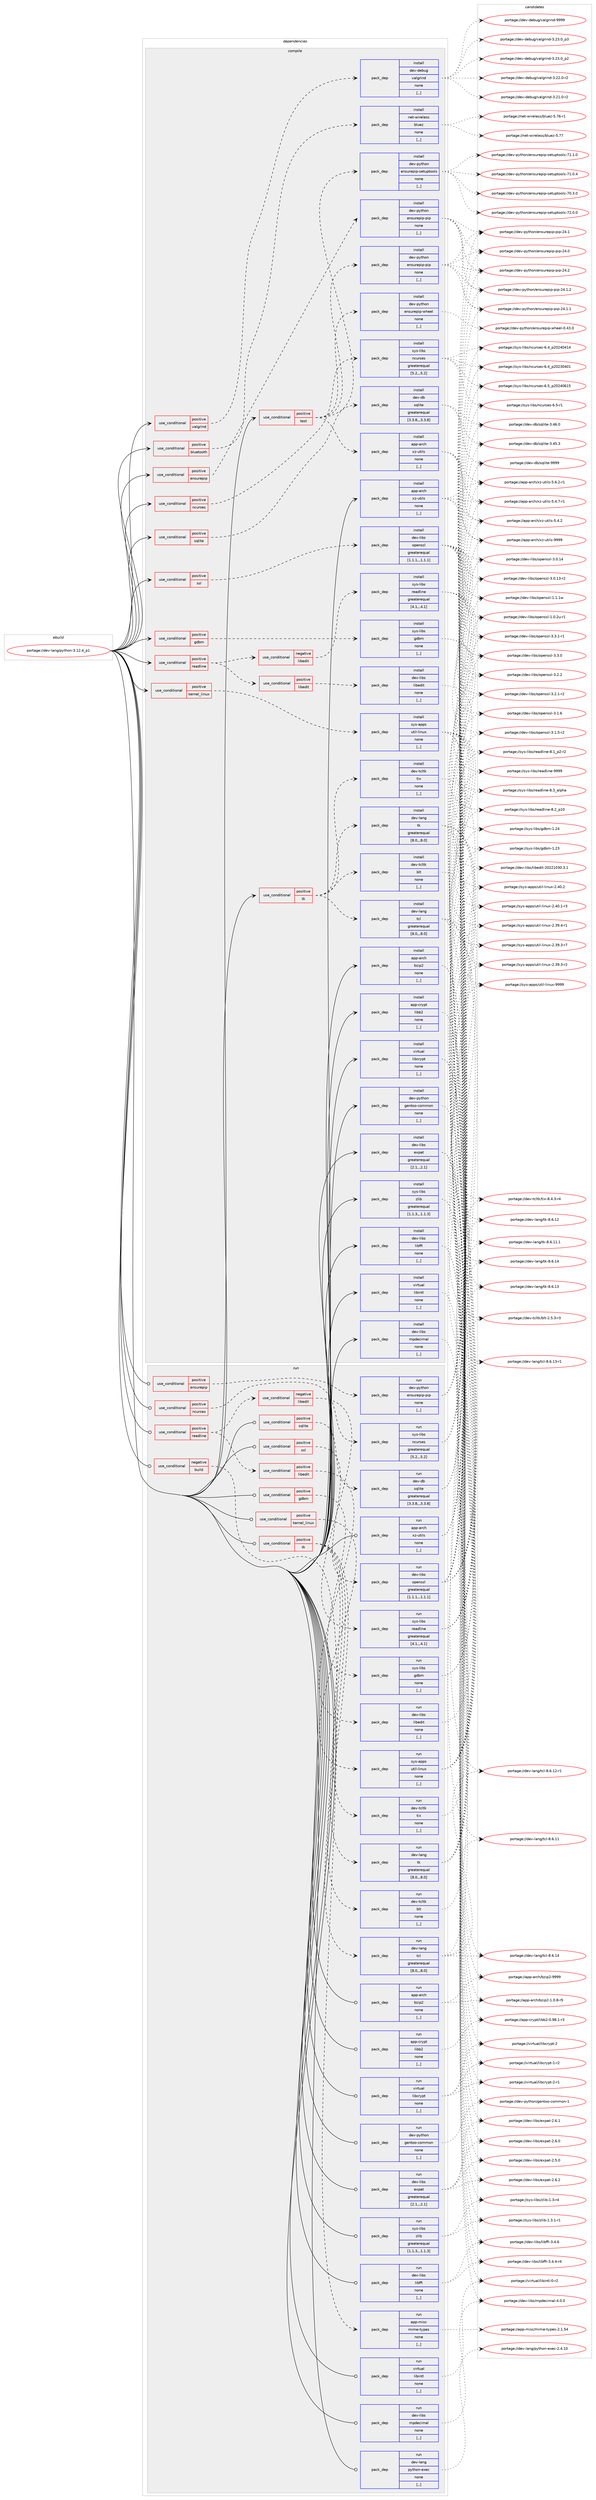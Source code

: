 digraph prolog {

# *************
# Graph options
# *************

newrank=true;
concentrate=true;
compound=true;
graph [rankdir=LR,fontname=Helvetica,fontsize=10,ranksep=1.5];#, ranksep=2.5, nodesep=0.2];
edge  [arrowhead=vee];
node  [fontname=Helvetica,fontsize=10];

# **********
# The ebuild
# **********

subgraph cluster_leftcol {
color=gray;
label=<<i>ebuild</i>>;
id [label="portage://dev-lang/python-3.12.4_p1", color=red, width=4, href="../dev-lang/python-3.12.4_p1.svg"];
}

# ****************
# The dependencies
# ****************

subgraph cluster_midcol {
color=gray;
label=<<i>dependencies</i>>;
subgraph cluster_compile {
fillcolor="#eeeeee";
style=filled;
label=<<i>compile</i>>;
subgraph cond24097 {
dependency102355 [label=<<TABLE BORDER="0" CELLBORDER="1" CELLSPACING="0" CELLPADDING="4"><TR><TD ROWSPAN="3" CELLPADDING="10">use_conditional</TD></TR><TR><TD>positive</TD></TR><TR><TD>bluetooth</TD></TR></TABLE>>, shape=none, color=red];
subgraph pack77159 {
dependency102356 [label=<<TABLE BORDER="0" CELLBORDER="1" CELLSPACING="0" CELLPADDING="4" WIDTH="220"><TR><TD ROWSPAN="6" CELLPADDING="30">pack_dep</TD></TR><TR><TD WIDTH="110">install</TD></TR><TR><TD>net-wireless</TD></TR><TR><TD>bluez</TD></TR><TR><TD>none</TD></TR><TR><TD>[,,]</TD></TR></TABLE>>, shape=none, color=blue];
}
dependency102355:e -> dependency102356:w [weight=20,style="dashed",arrowhead="vee"];
}
id:e -> dependency102355:w [weight=20,style="solid",arrowhead="vee"];
subgraph cond24098 {
dependency102357 [label=<<TABLE BORDER="0" CELLBORDER="1" CELLSPACING="0" CELLPADDING="4"><TR><TD ROWSPAN="3" CELLPADDING="10">use_conditional</TD></TR><TR><TD>positive</TD></TR><TR><TD>ensurepip</TD></TR></TABLE>>, shape=none, color=red];
subgraph pack77160 {
dependency102358 [label=<<TABLE BORDER="0" CELLBORDER="1" CELLSPACING="0" CELLPADDING="4" WIDTH="220"><TR><TD ROWSPAN="6" CELLPADDING="30">pack_dep</TD></TR><TR><TD WIDTH="110">install</TD></TR><TR><TD>dev-python</TD></TR><TR><TD>ensurepip-pip</TD></TR><TR><TD>none</TD></TR><TR><TD>[,,]</TD></TR></TABLE>>, shape=none, color=blue];
}
dependency102357:e -> dependency102358:w [weight=20,style="dashed",arrowhead="vee"];
}
id:e -> dependency102357:w [weight=20,style="solid",arrowhead="vee"];
subgraph cond24099 {
dependency102359 [label=<<TABLE BORDER="0" CELLBORDER="1" CELLSPACING="0" CELLPADDING="4"><TR><TD ROWSPAN="3" CELLPADDING="10">use_conditional</TD></TR><TR><TD>positive</TD></TR><TR><TD>gdbm</TD></TR></TABLE>>, shape=none, color=red];
subgraph pack77161 {
dependency102360 [label=<<TABLE BORDER="0" CELLBORDER="1" CELLSPACING="0" CELLPADDING="4" WIDTH="220"><TR><TD ROWSPAN="6" CELLPADDING="30">pack_dep</TD></TR><TR><TD WIDTH="110">install</TD></TR><TR><TD>sys-libs</TD></TR><TR><TD>gdbm</TD></TR><TR><TD>none</TD></TR><TR><TD>[,,]</TD></TR></TABLE>>, shape=none, color=blue];
}
dependency102359:e -> dependency102360:w [weight=20,style="dashed",arrowhead="vee"];
}
id:e -> dependency102359:w [weight=20,style="solid",arrowhead="vee"];
subgraph cond24100 {
dependency102361 [label=<<TABLE BORDER="0" CELLBORDER="1" CELLSPACING="0" CELLPADDING="4"><TR><TD ROWSPAN="3" CELLPADDING="10">use_conditional</TD></TR><TR><TD>positive</TD></TR><TR><TD>kernel_linux</TD></TR></TABLE>>, shape=none, color=red];
subgraph pack77162 {
dependency102362 [label=<<TABLE BORDER="0" CELLBORDER="1" CELLSPACING="0" CELLPADDING="4" WIDTH="220"><TR><TD ROWSPAN="6" CELLPADDING="30">pack_dep</TD></TR><TR><TD WIDTH="110">install</TD></TR><TR><TD>sys-apps</TD></TR><TR><TD>util-linux</TD></TR><TR><TD>none</TD></TR><TR><TD>[,,]</TD></TR></TABLE>>, shape=none, color=blue];
}
dependency102361:e -> dependency102362:w [weight=20,style="dashed",arrowhead="vee"];
}
id:e -> dependency102361:w [weight=20,style="solid",arrowhead="vee"];
subgraph cond24101 {
dependency102363 [label=<<TABLE BORDER="0" CELLBORDER="1" CELLSPACING="0" CELLPADDING="4"><TR><TD ROWSPAN="3" CELLPADDING="10">use_conditional</TD></TR><TR><TD>positive</TD></TR><TR><TD>ncurses</TD></TR></TABLE>>, shape=none, color=red];
subgraph pack77163 {
dependency102364 [label=<<TABLE BORDER="0" CELLBORDER="1" CELLSPACING="0" CELLPADDING="4" WIDTH="220"><TR><TD ROWSPAN="6" CELLPADDING="30">pack_dep</TD></TR><TR><TD WIDTH="110">install</TD></TR><TR><TD>sys-libs</TD></TR><TR><TD>ncurses</TD></TR><TR><TD>greaterequal</TD></TR><TR><TD>[5.2,,,5.2]</TD></TR></TABLE>>, shape=none, color=blue];
}
dependency102363:e -> dependency102364:w [weight=20,style="dashed",arrowhead="vee"];
}
id:e -> dependency102363:w [weight=20,style="solid",arrowhead="vee"];
subgraph cond24102 {
dependency102365 [label=<<TABLE BORDER="0" CELLBORDER="1" CELLSPACING="0" CELLPADDING="4"><TR><TD ROWSPAN="3" CELLPADDING="10">use_conditional</TD></TR><TR><TD>positive</TD></TR><TR><TD>readline</TD></TR></TABLE>>, shape=none, color=red];
subgraph cond24103 {
dependency102366 [label=<<TABLE BORDER="0" CELLBORDER="1" CELLSPACING="0" CELLPADDING="4"><TR><TD ROWSPAN="3" CELLPADDING="10">use_conditional</TD></TR><TR><TD>negative</TD></TR><TR><TD>libedit</TD></TR></TABLE>>, shape=none, color=red];
subgraph pack77164 {
dependency102367 [label=<<TABLE BORDER="0" CELLBORDER="1" CELLSPACING="0" CELLPADDING="4" WIDTH="220"><TR><TD ROWSPAN="6" CELLPADDING="30">pack_dep</TD></TR><TR><TD WIDTH="110">install</TD></TR><TR><TD>sys-libs</TD></TR><TR><TD>readline</TD></TR><TR><TD>greaterequal</TD></TR><TR><TD>[4.1,,,4.1]</TD></TR></TABLE>>, shape=none, color=blue];
}
dependency102366:e -> dependency102367:w [weight=20,style="dashed",arrowhead="vee"];
}
dependency102365:e -> dependency102366:w [weight=20,style="dashed",arrowhead="vee"];
subgraph cond24104 {
dependency102368 [label=<<TABLE BORDER="0" CELLBORDER="1" CELLSPACING="0" CELLPADDING="4"><TR><TD ROWSPAN="3" CELLPADDING="10">use_conditional</TD></TR><TR><TD>positive</TD></TR><TR><TD>libedit</TD></TR></TABLE>>, shape=none, color=red];
subgraph pack77165 {
dependency102369 [label=<<TABLE BORDER="0" CELLBORDER="1" CELLSPACING="0" CELLPADDING="4" WIDTH="220"><TR><TD ROWSPAN="6" CELLPADDING="30">pack_dep</TD></TR><TR><TD WIDTH="110">install</TD></TR><TR><TD>dev-libs</TD></TR><TR><TD>libedit</TD></TR><TR><TD>none</TD></TR><TR><TD>[,,]</TD></TR></TABLE>>, shape=none, color=blue];
}
dependency102368:e -> dependency102369:w [weight=20,style="dashed",arrowhead="vee"];
}
dependency102365:e -> dependency102368:w [weight=20,style="dashed",arrowhead="vee"];
}
id:e -> dependency102365:w [weight=20,style="solid",arrowhead="vee"];
subgraph cond24105 {
dependency102370 [label=<<TABLE BORDER="0" CELLBORDER="1" CELLSPACING="0" CELLPADDING="4"><TR><TD ROWSPAN="3" CELLPADDING="10">use_conditional</TD></TR><TR><TD>positive</TD></TR><TR><TD>sqlite</TD></TR></TABLE>>, shape=none, color=red];
subgraph pack77166 {
dependency102371 [label=<<TABLE BORDER="0" CELLBORDER="1" CELLSPACING="0" CELLPADDING="4" WIDTH="220"><TR><TD ROWSPAN="6" CELLPADDING="30">pack_dep</TD></TR><TR><TD WIDTH="110">install</TD></TR><TR><TD>dev-db</TD></TR><TR><TD>sqlite</TD></TR><TR><TD>greaterequal</TD></TR><TR><TD>[3.3.8,,,3.3.8]</TD></TR></TABLE>>, shape=none, color=blue];
}
dependency102370:e -> dependency102371:w [weight=20,style="dashed",arrowhead="vee"];
}
id:e -> dependency102370:w [weight=20,style="solid",arrowhead="vee"];
subgraph cond24106 {
dependency102372 [label=<<TABLE BORDER="0" CELLBORDER="1" CELLSPACING="0" CELLPADDING="4"><TR><TD ROWSPAN="3" CELLPADDING="10">use_conditional</TD></TR><TR><TD>positive</TD></TR><TR><TD>ssl</TD></TR></TABLE>>, shape=none, color=red];
subgraph pack77167 {
dependency102373 [label=<<TABLE BORDER="0" CELLBORDER="1" CELLSPACING="0" CELLPADDING="4" WIDTH="220"><TR><TD ROWSPAN="6" CELLPADDING="30">pack_dep</TD></TR><TR><TD WIDTH="110">install</TD></TR><TR><TD>dev-libs</TD></TR><TR><TD>openssl</TD></TR><TR><TD>greaterequal</TD></TR><TR><TD>[1.1.1,,,1.1.1]</TD></TR></TABLE>>, shape=none, color=blue];
}
dependency102372:e -> dependency102373:w [weight=20,style="dashed",arrowhead="vee"];
}
id:e -> dependency102372:w [weight=20,style="solid",arrowhead="vee"];
subgraph cond24107 {
dependency102374 [label=<<TABLE BORDER="0" CELLBORDER="1" CELLSPACING="0" CELLPADDING="4"><TR><TD ROWSPAN="3" CELLPADDING="10">use_conditional</TD></TR><TR><TD>positive</TD></TR><TR><TD>test</TD></TR></TABLE>>, shape=none, color=red];
subgraph pack77168 {
dependency102375 [label=<<TABLE BORDER="0" CELLBORDER="1" CELLSPACING="0" CELLPADDING="4" WIDTH="220"><TR><TD ROWSPAN="6" CELLPADDING="30">pack_dep</TD></TR><TR><TD WIDTH="110">install</TD></TR><TR><TD>app-arch</TD></TR><TR><TD>xz-utils</TD></TR><TR><TD>none</TD></TR><TR><TD>[,,]</TD></TR></TABLE>>, shape=none, color=blue];
}
dependency102374:e -> dependency102375:w [weight=20,style="dashed",arrowhead="vee"];
subgraph pack77169 {
dependency102376 [label=<<TABLE BORDER="0" CELLBORDER="1" CELLSPACING="0" CELLPADDING="4" WIDTH="220"><TR><TD ROWSPAN="6" CELLPADDING="30">pack_dep</TD></TR><TR><TD WIDTH="110">install</TD></TR><TR><TD>dev-python</TD></TR><TR><TD>ensurepip-pip</TD></TR><TR><TD>none</TD></TR><TR><TD>[,,]</TD></TR></TABLE>>, shape=none, color=blue];
}
dependency102374:e -> dependency102376:w [weight=20,style="dashed",arrowhead="vee"];
subgraph pack77170 {
dependency102377 [label=<<TABLE BORDER="0" CELLBORDER="1" CELLSPACING="0" CELLPADDING="4" WIDTH="220"><TR><TD ROWSPAN="6" CELLPADDING="30">pack_dep</TD></TR><TR><TD WIDTH="110">install</TD></TR><TR><TD>dev-python</TD></TR><TR><TD>ensurepip-setuptools</TD></TR><TR><TD>none</TD></TR><TR><TD>[,,]</TD></TR></TABLE>>, shape=none, color=blue];
}
dependency102374:e -> dependency102377:w [weight=20,style="dashed",arrowhead="vee"];
subgraph pack77171 {
dependency102378 [label=<<TABLE BORDER="0" CELLBORDER="1" CELLSPACING="0" CELLPADDING="4" WIDTH="220"><TR><TD ROWSPAN="6" CELLPADDING="30">pack_dep</TD></TR><TR><TD WIDTH="110">install</TD></TR><TR><TD>dev-python</TD></TR><TR><TD>ensurepip-wheel</TD></TR><TR><TD>none</TD></TR><TR><TD>[,,]</TD></TR></TABLE>>, shape=none, color=blue];
}
dependency102374:e -> dependency102378:w [weight=20,style="dashed",arrowhead="vee"];
}
id:e -> dependency102374:w [weight=20,style="solid",arrowhead="vee"];
subgraph cond24108 {
dependency102379 [label=<<TABLE BORDER="0" CELLBORDER="1" CELLSPACING="0" CELLPADDING="4"><TR><TD ROWSPAN="3" CELLPADDING="10">use_conditional</TD></TR><TR><TD>positive</TD></TR><TR><TD>tk</TD></TR></TABLE>>, shape=none, color=red];
subgraph pack77172 {
dependency102380 [label=<<TABLE BORDER="0" CELLBORDER="1" CELLSPACING="0" CELLPADDING="4" WIDTH="220"><TR><TD ROWSPAN="6" CELLPADDING="30">pack_dep</TD></TR><TR><TD WIDTH="110">install</TD></TR><TR><TD>dev-lang</TD></TR><TR><TD>tcl</TD></TR><TR><TD>greaterequal</TD></TR><TR><TD>[8.0,,,8.0]</TD></TR></TABLE>>, shape=none, color=blue];
}
dependency102379:e -> dependency102380:w [weight=20,style="dashed",arrowhead="vee"];
subgraph pack77173 {
dependency102381 [label=<<TABLE BORDER="0" CELLBORDER="1" CELLSPACING="0" CELLPADDING="4" WIDTH="220"><TR><TD ROWSPAN="6" CELLPADDING="30">pack_dep</TD></TR><TR><TD WIDTH="110">install</TD></TR><TR><TD>dev-lang</TD></TR><TR><TD>tk</TD></TR><TR><TD>greaterequal</TD></TR><TR><TD>[8.0,,,8.0]</TD></TR></TABLE>>, shape=none, color=blue];
}
dependency102379:e -> dependency102381:w [weight=20,style="dashed",arrowhead="vee"];
subgraph pack77174 {
dependency102382 [label=<<TABLE BORDER="0" CELLBORDER="1" CELLSPACING="0" CELLPADDING="4" WIDTH="220"><TR><TD ROWSPAN="6" CELLPADDING="30">pack_dep</TD></TR><TR><TD WIDTH="110">install</TD></TR><TR><TD>dev-tcltk</TD></TR><TR><TD>blt</TD></TR><TR><TD>none</TD></TR><TR><TD>[,,]</TD></TR></TABLE>>, shape=none, color=blue];
}
dependency102379:e -> dependency102382:w [weight=20,style="dashed",arrowhead="vee"];
subgraph pack77175 {
dependency102383 [label=<<TABLE BORDER="0" CELLBORDER="1" CELLSPACING="0" CELLPADDING="4" WIDTH="220"><TR><TD ROWSPAN="6" CELLPADDING="30">pack_dep</TD></TR><TR><TD WIDTH="110">install</TD></TR><TR><TD>dev-tcltk</TD></TR><TR><TD>tix</TD></TR><TR><TD>none</TD></TR><TR><TD>[,,]</TD></TR></TABLE>>, shape=none, color=blue];
}
dependency102379:e -> dependency102383:w [weight=20,style="dashed",arrowhead="vee"];
}
id:e -> dependency102379:w [weight=20,style="solid",arrowhead="vee"];
subgraph cond24109 {
dependency102384 [label=<<TABLE BORDER="0" CELLBORDER="1" CELLSPACING="0" CELLPADDING="4"><TR><TD ROWSPAN="3" CELLPADDING="10">use_conditional</TD></TR><TR><TD>positive</TD></TR><TR><TD>valgrind</TD></TR></TABLE>>, shape=none, color=red];
subgraph pack77176 {
dependency102385 [label=<<TABLE BORDER="0" CELLBORDER="1" CELLSPACING="0" CELLPADDING="4" WIDTH="220"><TR><TD ROWSPAN="6" CELLPADDING="30">pack_dep</TD></TR><TR><TD WIDTH="110">install</TD></TR><TR><TD>dev-debug</TD></TR><TR><TD>valgrind</TD></TR><TR><TD>none</TD></TR><TR><TD>[,,]</TD></TR></TABLE>>, shape=none, color=blue];
}
dependency102384:e -> dependency102385:w [weight=20,style="dashed",arrowhead="vee"];
}
id:e -> dependency102384:w [weight=20,style="solid",arrowhead="vee"];
subgraph pack77177 {
dependency102386 [label=<<TABLE BORDER="0" CELLBORDER="1" CELLSPACING="0" CELLPADDING="4" WIDTH="220"><TR><TD ROWSPAN="6" CELLPADDING="30">pack_dep</TD></TR><TR><TD WIDTH="110">install</TD></TR><TR><TD>app-arch</TD></TR><TR><TD>bzip2</TD></TR><TR><TD>none</TD></TR><TR><TD>[,,]</TD></TR></TABLE>>, shape=none, color=blue];
}
id:e -> dependency102386:w [weight=20,style="solid",arrowhead="vee"];
subgraph pack77178 {
dependency102387 [label=<<TABLE BORDER="0" CELLBORDER="1" CELLSPACING="0" CELLPADDING="4" WIDTH="220"><TR><TD ROWSPAN="6" CELLPADDING="30">pack_dep</TD></TR><TR><TD WIDTH="110">install</TD></TR><TR><TD>app-arch</TD></TR><TR><TD>xz-utils</TD></TR><TR><TD>none</TD></TR><TR><TD>[,,]</TD></TR></TABLE>>, shape=none, color=blue];
}
id:e -> dependency102387:w [weight=20,style="solid",arrowhead="vee"];
subgraph pack77179 {
dependency102388 [label=<<TABLE BORDER="0" CELLBORDER="1" CELLSPACING="0" CELLPADDING="4" WIDTH="220"><TR><TD ROWSPAN="6" CELLPADDING="30">pack_dep</TD></TR><TR><TD WIDTH="110">install</TD></TR><TR><TD>app-crypt</TD></TR><TR><TD>libb2</TD></TR><TR><TD>none</TD></TR><TR><TD>[,,]</TD></TR></TABLE>>, shape=none, color=blue];
}
id:e -> dependency102388:w [weight=20,style="solid",arrowhead="vee"];
subgraph pack77180 {
dependency102389 [label=<<TABLE BORDER="0" CELLBORDER="1" CELLSPACING="0" CELLPADDING="4" WIDTH="220"><TR><TD ROWSPAN="6" CELLPADDING="30">pack_dep</TD></TR><TR><TD WIDTH="110">install</TD></TR><TR><TD>dev-libs</TD></TR><TR><TD>expat</TD></TR><TR><TD>greaterequal</TD></TR><TR><TD>[2.1,,,2.1]</TD></TR></TABLE>>, shape=none, color=blue];
}
id:e -> dependency102389:w [weight=20,style="solid",arrowhead="vee"];
subgraph pack77181 {
dependency102390 [label=<<TABLE BORDER="0" CELLBORDER="1" CELLSPACING="0" CELLPADDING="4" WIDTH="220"><TR><TD ROWSPAN="6" CELLPADDING="30">pack_dep</TD></TR><TR><TD WIDTH="110">install</TD></TR><TR><TD>dev-libs</TD></TR><TR><TD>libffi</TD></TR><TR><TD>none</TD></TR><TR><TD>[,,]</TD></TR></TABLE>>, shape=none, color=blue];
}
id:e -> dependency102390:w [weight=20,style="solid",arrowhead="vee"];
subgraph pack77182 {
dependency102391 [label=<<TABLE BORDER="0" CELLBORDER="1" CELLSPACING="0" CELLPADDING="4" WIDTH="220"><TR><TD ROWSPAN="6" CELLPADDING="30">pack_dep</TD></TR><TR><TD WIDTH="110">install</TD></TR><TR><TD>dev-libs</TD></TR><TR><TD>mpdecimal</TD></TR><TR><TD>none</TD></TR><TR><TD>[,,]</TD></TR></TABLE>>, shape=none, color=blue];
}
id:e -> dependency102391:w [weight=20,style="solid",arrowhead="vee"];
subgraph pack77183 {
dependency102392 [label=<<TABLE BORDER="0" CELLBORDER="1" CELLSPACING="0" CELLPADDING="4" WIDTH="220"><TR><TD ROWSPAN="6" CELLPADDING="30">pack_dep</TD></TR><TR><TD WIDTH="110">install</TD></TR><TR><TD>dev-python</TD></TR><TR><TD>gentoo-common</TD></TR><TR><TD>none</TD></TR><TR><TD>[,,]</TD></TR></TABLE>>, shape=none, color=blue];
}
id:e -> dependency102392:w [weight=20,style="solid",arrowhead="vee"];
subgraph pack77184 {
dependency102393 [label=<<TABLE BORDER="0" CELLBORDER="1" CELLSPACING="0" CELLPADDING="4" WIDTH="220"><TR><TD ROWSPAN="6" CELLPADDING="30">pack_dep</TD></TR><TR><TD WIDTH="110">install</TD></TR><TR><TD>sys-libs</TD></TR><TR><TD>zlib</TD></TR><TR><TD>greaterequal</TD></TR><TR><TD>[1.1.3,,,1.1.3]</TD></TR></TABLE>>, shape=none, color=blue];
}
id:e -> dependency102393:w [weight=20,style="solid",arrowhead="vee"];
subgraph pack77185 {
dependency102394 [label=<<TABLE BORDER="0" CELLBORDER="1" CELLSPACING="0" CELLPADDING="4" WIDTH="220"><TR><TD ROWSPAN="6" CELLPADDING="30">pack_dep</TD></TR><TR><TD WIDTH="110">install</TD></TR><TR><TD>virtual</TD></TR><TR><TD>libcrypt</TD></TR><TR><TD>none</TD></TR><TR><TD>[,,]</TD></TR></TABLE>>, shape=none, color=blue];
}
id:e -> dependency102394:w [weight=20,style="solid",arrowhead="vee"];
subgraph pack77186 {
dependency102395 [label=<<TABLE BORDER="0" CELLBORDER="1" CELLSPACING="0" CELLPADDING="4" WIDTH="220"><TR><TD ROWSPAN="6" CELLPADDING="30">pack_dep</TD></TR><TR><TD WIDTH="110">install</TD></TR><TR><TD>virtual</TD></TR><TR><TD>libintl</TD></TR><TR><TD>none</TD></TR><TR><TD>[,,]</TD></TR></TABLE>>, shape=none, color=blue];
}
id:e -> dependency102395:w [weight=20,style="solid",arrowhead="vee"];
}
subgraph cluster_compileandrun {
fillcolor="#eeeeee";
style=filled;
label=<<i>compile and run</i>>;
}
subgraph cluster_run {
fillcolor="#eeeeee";
style=filled;
label=<<i>run</i>>;
subgraph cond24110 {
dependency102396 [label=<<TABLE BORDER="0" CELLBORDER="1" CELLSPACING="0" CELLPADDING="4"><TR><TD ROWSPAN="3" CELLPADDING="10">use_conditional</TD></TR><TR><TD>negative</TD></TR><TR><TD>build</TD></TR></TABLE>>, shape=none, color=red];
subgraph pack77187 {
dependency102397 [label=<<TABLE BORDER="0" CELLBORDER="1" CELLSPACING="0" CELLPADDING="4" WIDTH="220"><TR><TD ROWSPAN="6" CELLPADDING="30">pack_dep</TD></TR><TR><TD WIDTH="110">run</TD></TR><TR><TD>app-misc</TD></TR><TR><TD>mime-types</TD></TR><TR><TD>none</TD></TR><TR><TD>[,,]</TD></TR></TABLE>>, shape=none, color=blue];
}
dependency102396:e -> dependency102397:w [weight=20,style="dashed",arrowhead="vee"];
}
id:e -> dependency102396:w [weight=20,style="solid",arrowhead="odot"];
subgraph cond24111 {
dependency102398 [label=<<TABLE BORDER="0" CELLBORDER="1" CELLSPACING="0" CELLPADDING="4"><TR><TD ROWSPAN="3" CELLPADDING="10">use_conditional</TD></TR><TR><TD>positive</TD></TR><TR><TD>ensurepip</TD></TR></TABLE>>, shape=none, color=red];
subgraph pack77188 {
dependency102399 [label=<<TABLE BORDER="0" CELLBORDER="1" CELLSPACING="0" CELLPADDING="4" WIDTH="220"><TR><TD ROWSPAN="6" CELLPADDING="30">pack_dep</TD></TR><TR><TD WIDTH="110">run</TD></TR><TR><TD>dev-python</TD></TR><TR><TD>ensurepip-pip</TD></TR><TR><TD>none</TD></TR><TR><TD>[,,]</TD></TR></TABLE>>, shape=none, color=blue];
}
dependency102398:e -> dependency102399:w [weight=20,style="dashed",arrowhead="vee"];
}
id:e -> dependency102398:w [weight=20,style="solid",arrowhead="odot"];
subgraph cond24112 {
dependency102400 [label=<<TABLE BORDER="0" CELLBORDER="1" CELLSPACING="0" CELLPADDING="4"><TR><TD ROWSPAN="3" CELLPADDING="10">use_conditional</TD></TR><TR><TD>positive</TD></TR><TR><TD>gdbm</TD></TR></TABLE>>, shape=none, color=red];
subgraph pack77189 {
dependency102401 [label=<<TABLE BORDER="0" CELLBORDER="1" CELLSPACING="0" CELLPADDING="4" WIDTH="220"><TR><TD ROWSPAN="6" CELLPADDING="30">pack_dep</TD></TR><TR><TD WIDTH="110">run</TD></TR><TR><TD>sys-libs</TD></TR><TR><TD>gdbm</TD></TR><TR><TD>none</TD></TR><TR><TD>[,,]</TD></TR></TABLE>>, shape=none, color=blue];
}
dependency102400:e -> dependency102401:w [weight=20,style="dashed",arrowhead="vee"];
}
id:e -> dependency102400:w [weight=20,style="solid",arrowhead="odot"];
subgraph cond24113 {
dependency102402 [label=<<TABLE BORDER="0" CELLBORDER="1" CELLSPACING="0" CELLPADDING="4"><TR><TD ROWSPAN="3" CELLPADDING="10">use_conditional</TD></TR><TR><TD>positive</TD></TR><TR><TD>kernel_linux</TD></TR></TABLE>>, shape=none, color=red];
subgraph pack77190 {
dependency102403 [label=<<TABLE BORDER="0" CELLBORDER="1" CELLSPACING="0" CELLPADDING="4" WIDTH="220"><TR><TD ROWSPAN="6" CELLPADDING="30">pack_dep</TD></TR><TR><TD WIDTH="110">run</TD></TR><TR><TD>sys-apps</TD></TR><TR><TD>util-linux</TD></TR><TR><TD>none</TD></TR><TR><TD>[,,]</TD></TR></TABLE>>, shape=none, color=blue];
}
dependency102402:e -> dependency102403:w [weight=20,style="dashed",arrowhead="vee"];
}
id:e -> dependency102402:w [weight=20,style="solid",arrowhead="odot"];
subgraph cond24114 {
dependency102404 [label=<<TABLE BORDER="0" CELLBORDER="1" CELLSPACING="0" CELLPADDING="4"><TR><TD ROWSPAN="3" CELLPADDING="10">use_conditional</TD></TR><TR><TD>positive</TD></TR><TR><TD>ncurses</TD></TR></TABLE>>, shape=none, color=red];
subgraph pack77191 {
dependency102405 [label=<<TABLE BORDER="0" CELLBORDER="1" CELLSPACING="0" CELLPADDING="4" WIDTH="220"><TR><TD ROWSPAN="6" CELLPADDING="30">pack_dep</TD></TR><TR><TD WIDTH="110">run</TD></TR><TR><TD>sys-libs</TD></TR><TR><TD>ncurses</TD></TR><TR><TD>greaterequal</TD></TR><TR><TD>[5.2,,,5.2]</TD></TR></TABLE>>, shape=none, color=blue];
}
dependency102404:e -> dependency102405:w [weight=20,style="dashed",arrowhead="vee"];
}
id:e -> dependency102404:w [weight=20,style="solid",arrowhead="odot"];
subgraph cond24115 {
dependency102406 [label=<<TABLE BORDER="0" CELLBORDER="1" CELLSPACING="0" CELLPADDING="4"><TR><TD ROWSPAN="3" CELLPADDING="10">use_conditional</TD></TR><TR><TD>positive</TD></TR><TR><TD>readline</TD></TR></TABLE>>, shape=none, color=red];
subgraph cond24116 {
dependency102407 [label=<<TABLE BORDER="0" CELLBORDER="1" CELLSPACING="0" CELLPADDING="4"><TR><TD ROWSPAN="3" CELLPADDING="10">use_conditional</TD></TR><TR><TD>negative</TD></TR><TR><TD>libedit</TD></TR></TABLE>>, shape=none, color=red];
subgraph pack77192 {
dependency102408 [label=<<TABLE BORDER="0" CELLBORDER="1" CELLSPACING="0" CELLPADDING="4" WIDTH="220"><TR><TD ROWSPAN="6" CELLPADDING="30">pack_dep</TD></TR><TR><TD WIDTH="110">run</TD></TR><TR><TD>sys-libs</TD></TR><TR><TD>readline</TD></TR><TR><TD>greaterequal</TD></TR><TR><TD>[4.1,,,4.1]</TD></TR></TABLE>>, shape=none, color=blue];
}
dependency102407:e -> dependency102408:w [weight=20,style="dashed",arrowhead="vee"];
}
dependency102406:e -> dependency102407:w [weight=20,style="dashed",arrowhead="vee"];
subgraph cond24117 {
dependency102409 [label=<<TABLE BORDER="0" CELLBORDER="1" CELLSPACING="0" CELLPADDING="4"><TR><TD ROWSPAN="3" CELLPADDING="10">use_conditional</TD></TR><TR><TD>positive</TD></TR><TR><TD>libedit</TD></TR></TABLE>>, shape=none, color=red];
subgraph pack77193 {
dependency102410 [label=<<TABLE BORDER="0" CELLBORDER="1" CELLSPACING="0" CELLPADDING="4" WIDTH="220"><TR><TD ROWSPAN="6" CELLPADDING="30">pack_dep</TD></TR><TR><TD WIDTH="110">run</TD></TR><TR><TD>dev-libs</TD></TR><TR><TD>libedit</TD></TR><TR><TD>none</TD></TR><TR><TD>[,,]</TD></TR></TABLE>>, shape=none, color=blue];
}
dependency102409:e -> dependency102410:w [weight=20,style="dashed",arrowhead="vee"];
}
dependency102406:e -> dependency102409:w [weight=20,style="dashed",arrowhead="vee"];
}
id:e -> dependency102406:w [weight=20,style="solid",arrowhead="odot"];
subgraph cond24118 {
dependency102411 [label=<<TABLE BORDER="0" CELLBORDER="1" CELLSPACING="0" CELLPADDING="4"><TR><TD ROWSPAN="3" CELLPADDING="10">use_conditional</TD></TR><TR><TD>positive</TD></TR><TR><TD>sqlite</TD></TR></TABLE>>, shape=none, color=red];
subgraph pack77194 {
dependency102412 [label=<<TABLE BORDER="0" CELLBORDER="1" CELLSPACING="0" CELLPADDING="4" WIDTH="220"><TR><TD ROWSPAN="6" CELLPADDING="30">pack_dep</TD></TR><TR><TD WIDTH="110">run</TD></TR><TR><TD>dev-db</TD></TR><TR><TD>sqlite</TD></TR><TR><TD>greaterequal</TD></TR><TR><TD>[3.3.8,,,3.3.8]</TD></TR></TABLE>>, shape=none, color=blue];
}
dependency102411:e -> dependency102412:w [weight=20,style="dashed",arrowhead="vee"];
}
id:e -> dependency102411:w [weight=20,style="solid",arrowhead="odot"];
subgraph cond24119 {
dependency102413 [label=<<TABLE BORDER="0" CELLBORDER="1" CELLSPACING="0" CELLPADDING="4"><TR><TD ROWSPAN="3" CELLPADDING="10">use_conditional</TD></TR><TR><TD>positive</TD></TR><TR><TD>ssl</TD></TR></TABLE>>, shape=none, color=red];
subgraph pack77195 {
dependency102414 [label=<<TABLE BORDER="0" CELLBORDER="1" CELLSPACING="0" CELLPADDING="4" WIDTH="220"><TR><TD ROWSPAN="6" CELLPADDING="30">pack_dep</TD></TR><TR><TD WIDTH="110">run</TD></TR><TR><TD>dev-libs</TD></TR><TR><TD>openssl</TD></TR><TR><TD>greaterequal</TD></TR><TR><TD>[1.1.1,,,1.1.1]</TD></TR></TABLE>>, shape=none, color=blue];
}
dependency102413:e -> dependency102414:w [weight=20,style="dashed",arrowhead="vee"];
}
id:e -> dependency102413:w [weight=20,style="solid",arrowhead="odot"];
subgraph cond24120 {
dependency102415 [label=<<TABLE BORDER="0" CELLBORDER="1" CELLSPACING="0" CELLPADDING="4"><TR><TD ROWSPAN="3" CELLPADDING="10">use_conditional</TD></TR><TR><TD>positive</TD></TR><TR><TD>tk</TD></TR></TABLE>>, shape=none, color=red];
subgraph pack77196 {
dependency102416 [label=<<TABLE BORDER="0" CELLBORDER="1" CELLSPACING="0" CELLPADDING="4" WIDTH="220"><TR><TD ROWSPAN="6" CELLPADDING="30">pack_dep</TD></TR><TR><TD WIDTH="110">run</TD></TR><TR><TD>dev-lang</TD></TR><TR><TD>tcl</TD></TR><TR><TD>greaterequal</TD></TR><TR><TD>[8.0,,,8.0]</TD></TR></TABLE>>, shape=none, color=blue];
}
dependency102415:e -> dependency102416:w [weight=20,style="dashed",arrowhead="vee"];
subgraph pack77197 {
dependency102417 [label=<<TABLE BORDER="0" CELLBORDER="1" CELLSPACING="0" CELLPADDING="4" WIDTH="220"><TR><TD ROWSPAN="6" CELLPADDING="30">pack_dep</TD></TR><TR><TD WIDTH="110">run</TD></TR><TR><TD>dev-lang</TD></TR><TR><TD>tk</TD></TR><TR><TD>greaterequal</TD></TR><TR><TD>[8.0,,,8.0]</TD></TR></TABLE>>, shape=none, color=blue];
}
dependency102415:e -> dependency102417:w [weight=20,style="dashed",arrowhead="vee"];
subgraph pack77198 {
dependency102418 [label=<<TABLE BORDER="0" CELLBORDER="1" CELLSPACING="0" CELLPADDING="4" WIDTH="220"><TR><TD ROWSPAN="6" CELLPADDING="30">pack_dep</TD></TR><TR><TD WIDTH="110">run</TD></TR><TR><TD>dev-tcltk</TD></TR><TR><TD>blt</TD></TR><TR><TD>none</TD></TR><TR><TD>[,,]</TD></TR></TABLE>>, shape=none, color=blue];
}
dependency102415:e -> dependency102418:w [weight=20,style="dashed",arrowhead="vee"];
subgraph pack77199 {
dependency102419 [label=<<TABLE BORDER="0" CELLBORDER="1" CELLSPACING="0" CELLPADDING="4" WIDTH="220"><TR><TD ROWSPAN="6" CELLPADDING="30">pack_dep</TD></TR><TR><TD WIDTH="110">run</TD></TR><TR><TD>dev-tcltk</TD></TR><TR><TD>tix</TD></TR><TR><TD>none</TD></TR><TR><TD>[,,]</TD></TR></TABLE>>, shape=none, color=blue];
}
dependency102415:e -> dependency102419:w [weight=20,style="dashed",arrowhead="vee"];
}
id:e -> dependency102415:w [weight=20,style="solid",arrowhead="odot"];
subgraph pack77200 {
dependency102420 [label=<<TABLE BORDER="0" CELLBORDER="1" CELLSPACING="0" CELLPADDING="4" WIDTH="220"><TR><TD ROWSPAN="6" CELLPADDING="30">pack_dep</TD></TR><TR><TD WIDTH="110">run</TD></TR><TR><TD>app-arch</TD></TR><TR><TD>bzip2</TD></TR><TR><TD>none</TD></TR><TR><TD>[,,]</TD></TR></TABLE>>, shape=none, color=blue];
}
id:e -> dependency102420:w [weight=20,style="solid",arrowhead="odot"];
subgraph pack77201 {
dependency102421 [label=<<TABLE BORDER="0" CELLBORDER="1" CELLSPACING="0" CELLPADDING="4" WIDTH="220"><TR><TD ROWSPAN="6" CELLPADDING="30">pack_dep</TD></TR><TR><TD WIDTH="110">run</TD></TR><TR><TD>app-arch</TD></TR><TR><TD>xz-utils</TD></TR><TR><TD>none</TD></TR><TR><TD>[,,]</TD></TR></TABLE>>, shape=none, color=blue];
}
id:e -> dependency102421:w [weight=20,style="solid",arrowhead="odot"];
subgraph pack77202 {
dependency102422 [label=<<TABLE BORDER="0" CELLBORDER="1" CELLSPACING="0" CELLPADDING="4" WIDTH="220"><TR><TD ROWSPAN="6" CELLPADDING="30">pack_dep</TD></TR><TR><TD WIDTH="110">run</TD></TR><TR><TD>app-crypt</TD></TR><TR><TD>libb2</TD></TR><TR><TD>none</TD></TR><TR><TD>[,,]</TD></TR></TABLE>>, shape=none, color=blue];
}
id:e -> dependency102422:w [weight=20,style="solid",arrowhead="odot"];
subgraph pack77203 {
dependency102423 [label=<<TABLE BORDER="0" CELLBORDER="1" CELLSPACING="0" CELLPADDING="4" WIDTH="220"><TR><TD ROWSPAN="6" CELLPADDING="30">pack_dep</TD></TR><TR><TD WIDTH="110">run</TD></TR><TR><TD>dev-lang</TD></TR><TR><TD>python-exec</TD></TR><TR><TD>none</TD></TR><TR><TD>[,,]</TD></TR></TABLE>>, shape=none, color=blue];
}
id:e -> dependency102423:w [weight=20,style="solid",arrowhead="odot"];
subgraph pack77204 {
dependency102424 [label=<<TABLE BORDER="0" CELLBORDER="1" CELLSPACING="0" CELLPADDING="4" WIDTH="220"><TR><TD ROWSPAN="6" CELLPADDING="30">pack_dep</TD></TR><TR><TD WIDTH="110">run</TD></TR><TR><TD>dev-libs</TD></TR><TR><TD>expat</TD></TR><TR><TD>greaterequal</TD></TR><TR><TD>[2.1,,,2.1]</TD></TR></TABLE>>, shape=none, color=blue];
}
id:e -> dependency102424:w [weight=20,style="solid",arrowhead="odot"];
subgraph pack77205 {
dependency102425 [label=<<TABLE BORDER="0" CELLBORDER="1" CELLSPACING="0" CELLPADDING="4" WIDTH="220"><TR><TD ROWSPAN="6" CELLPADDING="30">pack_dep</TD></TR><TR><TD WIDTH="110">run</TD></TR><TR><TD>dev-libs</TD></TR><TR><TD>libffi</TD></TR><TR><TD>none</TD></TR><TR><TD>[,,]</TD></TR></TABLE>>, shape=none, color=blue];
}
id:e -> dependency102425:w [weight=20,style="solid",arrowhead="odot"];
subgraph pack77206 {
dependency102426 [label=<<TABLE BORDER="0" CELLBORDER="1" CELLSPACING="0" CELLPADDING="4" WIDTH="220"><TR><TD ROWSPAN="6" CELLPADDING="30">pack_dep</TD></TR><TR><TD WIDTH="110">run</TD></TR><TR><TD>dev-libs</TD></TR><TR><TD>mpdecimal</TD></TR><TR><TD>none</TD></TR><TR><TD>[,,]</TD></TR></TABLE>>, shape=none, color=blue];
}
id:e -> dependency102426:w [weight=20,style="solid",arrowhead="odot"];
subgraph pack77207 {
dependency102427 [label=<<TABLE BORDER="0" CELLBORDER="1" CELLSPACING="0" CELLPADDING="4" WIDTH="220"><TR><TD ROWSPAN="6" CELLPADDING="30">pack_dep</TD></TR><TR><TD WIDTH="110">run</TD></TR><TR><TD>dev-python</TD></TR><TR><TD>gentoo-common</TD></TR><TR><TD>none</TD></TR><TR><TD>[,,]</TD></TR></TABLE>>, shape=none, color=blue];
}
id:e -> dependency102427:w [weight=20,style="solid",arrowhead="odot"];
subgraph pack77208 {
dependency102428 [label=<<TABLE BORDER="0" CELLBORDER="1" CELLSPACING="0" CELLPADDING="4" WIDTH="220"><TR><TD ROWSPAN="6" CELLPADDING="30">pack_dep</TD></TR><TR><TD WIDTH="110">run</TD></TR><TR><TD>sys-libs</TD></TR><TR><TD>zlib</TD></TR><TR><TD>greaterequal</TD></TR><TR><TD>[1.1.3,,,1.1.3]</TD></TR></TABLE>>, shape=none, color=blue];
}
id:e -> dependency102428:w [weight=20,style="solid",arrowhead="odot"];
subgraph pack77209 {
dependency102429 [label=<<TABLE BORDER="0" CELLBORDER="1" CELLSPACING="0" CELLPADDING="4" WIDTH="220"><TR><TD ROWSPAN="6" CELLPADDING="30">pack_dep</TD></TR><TR><TD WIDTH="110">run</TD></TR><TR><TD>virtual</TD></TR><TR><TD>libcrypt</TD></TR><TR><TD>none</TD></TR><TR><TD>[,,]</TD></TR></TABLE>>, shape=none, color=blue];
}
id:e -> dependency102429:w [weight=20,style="solid",arrowhead="odot"];
subgraph pack77210 {
dependency102430 [label=<<TABLE BORDER="0" CELLBORDER="1" CELLSPACING="0" CELLPADDING="4" WIDTH="220"><TR><TD ROWSPAN="6" CELLPADDING="30">pack_dep</TD></TR><TR><TD WIDTH="110">run</TD></TR><TR><TD>virtual</TD></TR><TR><TD>libintl</TD></TR><TR><TD>none</TD></TR><TR><TD>[,,]</TD></TR></TABLE>>, shape=none, color=blue];
}
id:e -> dependency102430:w [weight=20,style="solid",arrowhead="odot"];
}
}

# **************
# The candidates
# **************

subgraph cluster_choices {
rank=same;
color=gray;
label=<<i>candidates</i>>;

subgraph choice77159 {
color=black;
nodesep=1;
choice1101011164511910511410110810111511547981081171011224553465555 [label="portage://net-wireless/bluez-5.77", color=red, width=4,href="../net-wireless/bluez-5.77.svg"];
choice11010111645119105114101108101115115479810811710112245534655544511449 [label="portage://net-wireless/bluez-5.76-r1", color=red, width=4,href="../net-wireless/bluez-5.76-r1.svg"];
dependency102356:e -> choice1101011164511910511410110810111511547981081171011224553465555:w [style=dotted,weight="100"];
dependency102356:e -> choice11010111645119105114101108101115115479810811710112245534655544511449:w [style=dotted,weight="100"];
}
subgraph choice77160 {
color=black;
nodesep=1;
choice1001011184511212111610411111047101110115117114101112105112451121051124550524650 [label="portage://dev-python/ensurepip-pip-24.2", color=red, width=4,href="../dev-python/ensurepip-pip-24.2.svg"];
choice10010111845112121116104111110471011101151171141011121051124511210511245505246494650 [label="portage://dev-python/ensurepip-pip-24.1.2", color=red, width=4,href="../dev-python/ensurepip-pip-24.1.2.svg"];
choice10010111845112121116104111110471011101151171141011121051124511210511245505246494649 [label="portage://dev-python/ensurepip-pip-24.1.1", color=red, width=4,href="../dev-python/ensurepip-pip-24.1.1.svg"];
choice1001011184511212111610411111047101110115117114101112105112451121051124550524649 [label="portage://dev-python/ensurepip-pip-24.1", color=red, width=4,href="../dev-python/ensurepip-pip-24.1.svg"];
choice1001011184511212111610411111047101110115117114101112105112451121051124550524648 [label="portage://dev-python/ensurepip-pip-24.0", color=red, width=4,href="../dev-python/ensurepip-pip-24.0.svg"];
dependency102358:e -> choice1001011184511212111610411111047101110115117114101112105112451121051124550524650:w [style=dotted,weight="100"];
dependency102358:e -> choice10010111845112121116104111110471011101151171141011121051124511210511245505246494650:w [style=dotted,weight="100"];
dependency102358:e -> choice10010111845112121116104111110471011101151171141011121051124511210511245505246494649:w [style=dotted,weight="100"];
dependency102358:e -> choice1001011184511212111610411111047101110115117114101112105112451121051124550524649:w [style=dotted,weight="100"];
dependency102358:e -> choice1001011184511212111610411111047101110115117114101112105112451121051124550524648:w [style=dotted,weight="100"];
}
subgraph choice77161 {
color=black;
nodesep=1;
choice115121115451081059811547103100981094549465052 [label="portage://sys-libs/gdbm-1.24", color=red, width=4,href="../sys-libs/gdbm-1.24.svg"];
choice115121115451081059811547103100981094549465051 [label="portage://sys-libs/gdbm-1.23", color=red, width=4,href="../sys-libs/gdbm-1.23.svg"];
dependency102360:e -> choice115121115451081059811547103100981094549465052:w [style=dotted,weight="100"];
dependency102360:e -> choice115121115451081059811547103100981094549465051:w [style=dotted,weight="100"];
}
subgraph choice77162 {
color=black;
nodesep=1;
choice115121115459711211211547117116105108451081051101171204557575757 [label="portage://sys-apps/util-linux-9999", color=red, width=4,href="../sys-apps/util-linux-9999.svg"];
choice1151211154597112112115471171161051084510810511011712045504652484650 [label="portage://sys-apps/util-linux-2.40.2", color=red, width=4,href="../sys-apps/util-linux-2.40.2.svg"];
choice11512111545971121121154711711610510845108105110117120455046524846494511451 [label="portage://sys-apps/util-linux-2.40.1-r3", color=red, width=4,href="../sys-apps/util-linux-2.40.1-r3.svg"];
choice11512111545971121121154711711610510845108105110117120455046515746524511449 [label="portage://sys-apps/util-linux-2.39.4-r1", color=red, width=4,href="../sys-apps/util-linux-2.39.4-r1.svg"];
choice11512111545971121121154711711610510845108105110117120455046515746514511455 [label="portage://sys-apps/util-linux-2.39.3-r7", color=red, width=4,href="../sys-apps/util-linux-2.39.3-r7.svg"];
choice11512111545971121121154711711610510845108105110117120455046515746514511450 [label="portage://sys-apps/util-linux-2.39.3-r2", color=red, width=4,href="../sys-apps/util-linux-2.39.3-r2.svg"];
dependency102362:e -> choice115121115459711211211547117116105108451081051101171204557575757:w [style=dotted,weight="100"];
dependency102362:e -> choice1151211154597112112115471171161051084510810511011712045504652484650:w [style=dotted,weight="100"];
dependency102362:e -> choice11512111545971121121154711711610510845108105110117120455046524846494511451:w [style=dotted,weight="100"];
dependency102362:e -> choice11512111545971121121154711711610510845108105110117120455046515746524511449:w [style=dotted,weight="100"];
dependency102362:e -> choice11512111545971121121154711711610510845108105110117120455046515746514511455:w [style=dotted,weight="100"];
dependency102362:e -> choice11512111545971121121154711711610510845108105110117120455046515746514511450:w [style=dotted,weight="100"];
}
subgraph choice77163 {
color=black;
nodesep=1;
choice1151211154510810598115471109911711411510111545544653951125048505248544953 [label="portage://sys-libs/ncurses-6.5_p20240615", color=red, width=4,href="../sys-libs/ncurses-6.5_p20240615.svg"];
choice11512111545108105981154711099117114115101115455446534511449 [label="portage://sys-libs/ncurses-6.5-r1", color=red, width=4,href="../sys-libs/ncurses-6.5-r1.svg"];
choice1151211154510810598115471109911711411510111545544652951125048505248524952 [label="portage://sys-libs/ncurses-6.4_p20240414", color=red, width=4,href="../sys-libs/ncurses-6.4_p20240414.svg"];
choice1151211154510810598115471109911711411510111545544652951125048505148524849 [label="portage://sys-libs/ncurses-6.4_p20230401", color=red, width=4,href="../sys-libs/ncurses-6.4_p20230401.svg"];
dependency102364:e -> choice1151211154510810598115471109911711411510111545544653951125048505248544953:w [style=dotted,weight="100"];
dependency102364:e -> choice11512111545108105981154711099117114115101115455446534511449:w [style=dotted,weight="100"];
dependency102364:e -> choice1151211154510810598115471109911711411510111545544652951125048505248524952:w [style=dotted,weight="100"];
dependency102364:e -> choice1151211154510810598115471109911711411510111545544652951125048505148524849:w [style=dotted,weight="100"];
}
subgraph choice77164 {
color=black;
nodesep=1;
choice115121115451081059811547114101971001081051101014557575757 [label="portage://sys-libs/readline-9999", color=red, width=4,href="../sys-libs/readline-9999.svg"];
choice1151211154510810598115471141019710010810511010145564651959710811210497 [label="portage://sys-libs/readline-8.3_alpha", color=red, width=4,href="../sys-libs/readline-8.3_alpha.svg"];
choice1151211154510810598115471141019710010810511010145564650951124948 [label="portage://sys-libs/readline-8.2_p10", color=red, width=4,href="../sys-libs/readline-8.2_p10.svg"];
choice115121115451081059811547114101971001081051101014556464995112504511450 [label="portage://sys-libs/readline-8.1_p2-r2", color=red, width=4,href="../sys-libs/readline-8.1_p2-r2.svg"];
dependency102367:e -> choice115121115451081059811547114101971001081051101014557575757:w [style=dotted,weight="100"];
dependency102367:e -> choice1151211154510810598115471141019710010810511010145564651959710811210497:w [style=dotted,weight="100"];
dependency102367:e -> choice1151211154510810598115471141019710010810511010145564650951124948:w [style=dotted,weight="100"];
dependency102367:e -> choice115121115451081059811547114101971001081051101014556464995112504511450:w [style=dotted,weight="100"];
}
subgraph choice77165 {
color=black;
nodesep=1;
choice1001011184510810598115471081059810110010511645504850504948514846514649 [label="portage://dev-libs/libedit-20221030.3.1", color=red, width=4,href="../dev-libs/libedit-20221030.3.1.svg"];
dependency102369:e -> choice1001011184510810598115471081059810110010511645504850504948514846514649:w [style=dotted,weight="100"];
}
subgraph choice77166 {
color=black;
nodesep=1;
choice1001011184510098471151131081051161014557575757 [label="portage://dev-db/sqlite-9999", color=red, width=4,href="../dev-db/sqlite-9999.svg"];
choice10010111845100984711511310810511610145514652544648 [label="portage://dev-db/sqlite-3.46.0", color=red, width=4,href="../dev-db/sqlite-3.46.0.svg"];
choice10010111845100984711511310810511610145514652534651 [label="portage://dev-db/sqlite-3.45.3", color=red, width=4,href="../dev-db/sqlite-3.45.3.svg"];
dependency102371:e -> choice1001011184510098471151131081051161014557575757:w [style=dotted,weight="100"];
dependency102371:e -> choice10010111845100984711511310810511610145514652544648:w [style=dotted,weight="100"];
dependency102371:e -> choice10010111845100984711511310810511610145514652534651:w [style=dotted,weight="100"];
}
subgraph choice77167 {
color=black;
nodesep=1;
choice1001011184510810598115471111121011101151151084551465146494511449 [label="portage://dev-libs/openssl-3.3.1-r1", color=red, width=4,href="../dev-libs/openssl-3.3.1-r1.svg"];
choice100101118451081059811547111112101110115115108455146514648 [label="portage://dev-libs/openssl-3.3.0", color=red, width=4,href="../dev-libs/openssl-3.3.0.svg"];
choice100101118451081059811547111112101110115115108455146504650 [label="portage://dev-libs/openssl-3.2.2", color=red, width=4,href="../dev-libs/openssl-3.2.2.svg"];
choice1001011184510810598115471111121011101151151084551465046494511450 [label="portage://dev-libs/openssl-3.2.1-r2", color=red, width=4,href="../dev-libs/openssl-3.2.1-r2.svg"];
choice100101118451081059811547111112101110115115108455146494654 [label="portage://dev-libs/openssl-3.1.6", color=red, width=4,href="../dev-libs/openssl-3.1.6.svg"];
choice1001011184510810598115471111121011101151151084551464946534511450 [label="portage://dev-libs/openssl-3.1.5-r2", color=red, width=4,href="../dev-libs/openssl-3.1.5-r2.svg"];
choice10010111845108105981154711111210111011511510845514648464952 [label="portage://dev-libs/openssl-3.0.14", color=red, width=4,href="../dev-libs/openssl-3.0.14.svg"];
choice100101118451081059811547111112101110115115108455146484649514511450 [label="portage://dev-libs/openssl-3.0.13-r2", color=red, width=4,href="../dev-libs/openssl-3.0.13-r2.svg"];
choice100101118451081059811547111112101110115115108454946494649119 [label="portage://dev-libs/openssl-1.1.1w", color=red, width=4,href="../dev-libs/openssl-1.1.1w.svg"];
choice1001011184510810598115471111121011101151151084549464846501174511449 [label="portage://dev-libs/openssl-1.0.2u-r1", color=red, width=4,href="../dev-libs/openssl-1.0.2u-r1.svg"];
dependency102373:e -> choice1001011184510810598115471111121011101151151084551465146494511449:w [style=dotted,weight="100"];
dependency102373:e -> choice100101118451081059811547111112101110115115108455146514648:w [style=dotted,weight="100"];
dependency102373:e -> choice100101118451081059811547111112101110115115108455146504650:w [style=dotted,weight="100"];
dependency102373:e -> choice1001011184510810598115471111121011101151151084551465046494511450:w [style=dotted,weight="100"];
dependency102373:e -> choice100101118451081059811547111112101110115115108455146494654:w [style=dotted,weight="100"];
dependency102373:e -> choice1001011184510810598115471111121011101151151084551464946534511450:w [style=dotted,weight="100"];
dependency102373:e -> choice10010111845108105981154711111210111011511510845514648464952:w [style=dotted,weight="100"];
dependency102373:e -> choice100101118451081059811547111112101110115115108455146484649514511450:w [style=dotted,weight="100"];
dependency102373:e -> choice100101118451081059811547111112101110115115108454946494649119:w [style=dotted,weight="100"];
dependency102373:e -> choice1001011184510810598115471111121011101151151084549464846501174511449:w [style=dotted,weight="100"];
}
subgraph choice77168 {
color=black;
nodesep=1;
choice9711211245971149910447120122451171161051081154557575757 [label="portage://app-arch/xz-utils-9999", color=red, width=4,href="../app-arch/xz-utils-9999.svg"];
choice9711211245971149910447120122451171161051081154553465446504511449 [label="portage://app-arch/xz-utils-5.6.2-r1", color=red, width=4,href="../app-arch/xz-utils-5.6.2-r1.svg"];
choice9711211245971149910447120122451171161051081154553465246554511449 [label="portage://app-arch/xz-utils-5.4.7-r1", color=red, width=4,href="../app-arch/xz-utils-5.4.7-r1.svg"];
choice971121124597114991044712012245117116105108115455346524650 [label="portage://app-arch/xz-utils-5.4.2", color=red, width=4,href="../app-arch/xz-utils-5.4.2.svg"];
dependency102375:e -> choice9711211245971149910447120122451171161051081154557575757:w [style=dotted,weight="100"];
dependency102375:e -> choice9711211245971149910447120122451171161051081154553465446504511449:w [style=dotted,weight="100"];
dependency102375:e -> choice9711211245971149910447120122451171161051081154553465246554511449:w [style=dotted,weight="100"];
dependency102375:e -> choice971121124597114991044712012245117116105108115455346524650:w [style=dotted,weight="100"];
}
subgraph choice77169 {
color=black;
nodesep=1;
choice1001011184511212111610411111047101110115117114101112105112451121051124550524650 [label="portage://dev-python/ensurepip-pip-24.2", color=red, width=4,href="../dev-python/ensurepip-pip-24.2.svg"];
choice10010111845112121116104111110471011101151171141011121051124511210511245505246494650 [label="portage://dev-python/ensurepip-pip-24.1.2", color=red, width=4,href="../dev-python/ensurepip-pip-24.1.2.svg"];
choice10010111845112121116104111110471011101151171141011121051124511210511245505246494649 [label="portage://dev-python/ensurepip-pip-24.1.1", color=red, width=4,href="../dev-python/ensurepip-pip-24.1.1.svg"];
choice1001011184511212111610411111047101110115117114101112105112451121051124550524649 [label="portage://dev-python/ensurepip-pip-24.1", color=red, width=4,href="../dev-python/ensurepip-pip-24.1.svg"];
choice1001011184511212111610411111047101110115117114101112105112451121051124550524648 [label="portage://dev-python/ensurepip-pip-24.0", color=red, width=4,href="../dev-python/ensurepip-pip-24.0.svg"];
dependency102376:e -> choice1001011184511212111610411111047101110115117114101112105112451121051124550524650:w [style=dotted,weight="100"];
dependency102376:e -> choice10010111845112121116104111110471011101151171141011121051124511210511245505246494650:w [style=dotted,weight="100"];
dependency102376:e -> choice10010111845112121116104111110471011101151171141011121051124511210511245505246494649:w [style=dotted,weight="100"];
dependency102376:e -> choice1001011184511212111610411111047101110115117114101112105112451121051124550524649:w [style=dotted,weight="100"];
dependency102376:e -> choice1001011184511212111610411111047101110115117114101112105112451121051124550524648:w [style=dotted,weight="100"];
}
subgraph choice77170 {
color=black;
nodesep=1;
choice10010111845112121116104111110471011101151171141011121051124511510111611711211611111110811545555046484648 [label="portage://dev-python/ensurepip-setuptools-72.0.0", color=red, width=4,href="../dev-python/ensurepip-setuptools-72.0.0.svg"];
choice10010111845112121116104111110471011101151171141011121051124511510111611711211611111110811545554946494648 [label="portage://dev-python/ensurepip-setuptools-71.1.0", color=red, width=4,href="../dev-python/ensurepip-setuptools-71.1.0.svg"];
choice10010111845112121116104111110471011101151171141011121051124511510111611711211611111110811545554946484652 [label="portage://dev-python/ensurepip-setuptools-71.0.4", color=red, width=4,href="../dev-python/ensurepip-setuptools-71.0.4.svg"];
choice10010111845112121116104111110471011101151171141011121051124511510111611711211611111110811545554846514648 [label="portage://dev-python/ensurepip-setuptools-70.3.0", color=red, width=4,href="../dev-python/ensurepip-setuptools-70.3.0.svg"];
dependency102377:e -> choice10010111845112121116104111110471011101151171141011121051124511510111611711211611111110811545555046484648:w [style=dotted,weight="100"];
dependency102377:e -> choice10010111845112121116104111110471011101151171141011121051124511510111611711211611111110811545554946494648:w [style=dotted,weight="100"];
dependency102377:e -> choice10010111845112121116104111110471011101151171141011121051124511510111611711211611111110811545554946484652:w [style=dotted,weight="100"];
dependency102377:e -> choice10010111845112121116104111110471011101151171141011121051124511510111611711211611111110811545554846514648:w [style=dotted,weight="100"];
}
subgraph choice77171 {
color=black;
nodesep=1;
choice10010111845112121116104111110471011101151171141011121051124511910410110110845484652514648 [label="portage://dev-python/ensurepip-wheel-0.43.0", color=red, width=4,href="../dev-python/ensurepip-wheel-0.43.0.svg"];
dependency102378:e -> choice10010111845112121116104111110471011101151171141011121051124511910410110110845484652514648:w [style=dotted,weight="100"];
}
subgraph choice77172 {
color=black;
nodesep=1;
choice1001011184510897110103471169910845564654464952 [label="portage://dev-lang/tcl-8.6.14", color=red, width=4,href="../dev-lang/tcl-8.6.14.svg"];
choice10010111845108971101034711699108455646544649514511449 [label="portage://dev-lang/tcl-8.6.13-r1", color=red, width=4,href="../dev-lang/tcl-8.6.13-r1.svg"];
choice10010111845108971101034711699108455646544649504511449 [label="portage://dev-lang/tcl-8.6.12-r1", color=red, width=4,href="../dev-lang/tcl-8.6.12-r1.svg"];
choice1001011184510897110103471169910845564654464949 [label="portage://dev-lang/tcl-8.6.11", color=red, width=4,href="../dev-lang/tcl-8.6.11.svg"];
dependency102380:e -> choice1001011184510897110103471169910845564654464952:w [style=dotted,weight="100"];
dependency102380:e -> choice10010111845108971101034711699108455646544649514511449:w [style=dotted,weight="100"];
dependency102380:e -> choice10010111845108971101034711699108455646544649504511449:w [style=dotted,weight="100"];
dependency102380:e -> choice1001011184510897110103471169910845564654464949:w [style=dotted,weight="100"];
}
subgraph choice77173 {
color=black;
nodesep=1;
choice10010111845108971101034711610745564654464952 [label="portage://dev-lang/tk-8.6.14", color=red, width=4,href="../dev-lang/tk-8.6.14.svg"];
choice10010111845108971101034711610745564654464951 [label="portage://dev-lang/tk-8.6.13", color=red, width=4,href="../dev-lang/tk-8.6.13.svg"];
choice10010111845108971101034711610745564654464950 [label="portage://dev-lang/tk-8.6.12", color=red, width=4,href="../dev-lang/tk-8.6.12.svg"];
choice100101118451089711010347116107455646544649494649 [label="portage://dev-lang/tk-8.6.11.1", color=red, width=4,href="../dev-lang/tk-8.6.11.1.svg"];
dependency102381:e -> choice10010111845108971101034711610745564654464952:w [style=dotted,weight="100"];
dependency102381:e -> choice10010111845108971101034711610745564654464951:w [style=dotted,weight="100"];
dependency102381:e -> choice10010111845108971101034711610745564654464950:w [style=dotted,weight="100"];
dependency102381:e -> choice100101118451089711010347116107455646544649494649:w [style=dotted,weight="100"];
}
subgraph choice77174 {
color=black;
nodesep=1;
choice100101118451169910811610747981081164550465346514511451 [label="portage://dev-tcltk/blt-2.5.3-r3", color=red, width=4,href="../dev-tcltk/blt-2.5.3-r3.svg"];
dependency102382:e -> choice100101118451169910811610747981081164550465346514511451:w [style=dotted,weight="100"];
}
subgraph choice77175 {
color=black;
nodesep=1;
choice1001011184511699108116107471161051204556465246514511452 [label="portage://dev-tcltk/tix-8.4.3-r4", color=red, width=4,href="../dev-tcltk/tix-8.4.3-r4.svg"];
dependency102383:e -> choice1001011184511699108116107471161051204556465246514511452:w [style=dotted,weight="100"];
}
subgraph choice77176 {
color=black;
nodesep=1;
choice100101118451001019811710347118971081031141051101004557575757 [label="portage://dev-debug/valgrind-9999", color=red, width=4,href="../dev-debug/valgrind-9999.svg"];
choice10010111845100101981171034711897108103114105110100455146505146489511251 [label="portage://dev-debug/valgrind-3.23.0_p3", color=red, width=4,href="../dev-debug/valgrind-3.23.0_p3.svg"];
choice10010111845100101981171034711897108103114105110100455146505146489511250 [label="portage://dev-debug/valgrind-3.23.0_p2", color=red, width=4,href="../dev-debug/valgrind-3.23.0_p2.svg"];
choice10010111845100101981171034711897108103114105110100455146505046484511450 [label="portage://dev-debug/valgrind-3.22.0-r2", color=red, width=4,href="../dev-debug/valgrind-3.22.0-r2.svg"];
choice10010111845100101981171034711897108103114105110100455146504946484511450 [label="portage://dev-debug/valgrind-3.21.0-r2", color=red, width=4,href="../dev-debug/valgrind-3.21.0-r2.svg"];
dependency102385:e -> choice100101118451001019811710347118971081031141051101004557575757:w [style=dotted,weight="100"];
dependency102385:e -> choice10010111845100101981171034711897108103114105110100455146505146489511251:w [style=dotted,weight="100"];
dependency102385:e -> choice10010111845100101981171034711897108103114105110100455146505146489511250:w [style=dotted,weight="100"];
dependency102385:e -> choice10010111845100101981171034711897108103114105110100455146505046484511450:w [style=dotted,weight="100"];
dependency102385:e -> choice10010111845100101981171034711897108103114105110100455146504946484511450:w [style=dotted,weight="100"];
}
subgraph choice77177 {
color=black;
nodesep=1;
choice971121124597114991044798122105112504557575757 [label="portage://app-arch/bzip2-9999", color=red, width=4,href="../app-arch/bzip2-9999.svg"];
choice971121124597114991044798122105112504549464846564511453 [label="portage://app-arch/bzip2-1.0.8-r5", color=red, width=4,href="../app-arch/bzip2-1.0.8-r5.svg"];
dependency102386:e -> choice971121124597114991044798122105112504557575757:w [style=dotted,weight="100"];
dependency102386:e -> choice971121124597114991044798122105112504549464846564511453:w [style=dotted,weight="100"];
}
subgraph choice77178 {
color=black;
nodesep=1;
choice9711211245971149910447120122451171161051081154557575757 [label="portage://app-arch/xz-utils-9999", color=red, width=4,href="../app-arch/xz-utils-9999.svg"];
choice9711211245971149910447120122451171161051081154553465446504511449 [label="portage://app-arch/xz-utils-5.6.2-r1", color=red, width=4,href="../app-arch/xz-utils-5.6.2-r1.svg"];
choice9711211245971149910447120122451171161051081154553465246554511449 [label="portage://app-arch/xz-utils-5.4.7-r1", color=red, width=4,href="../app-arch/xz-utils-5.4.7-r1.svg"];
choice971121124597114991044712012245117116105108115455346524650 [label="portage://app-arch/xz-utils-5.4.2", color=red, width=4,href="../app-arch/xz-utils-5.4.2.svg"];
dependency102387:e -> choice9711211245971149910447120122451171161051081154557575757:w [style=dotted,weight="100"];
dependency102387:e -> choice9711211245971149910447120122451171161051081154553465446504511449:w [style=dotted,weight="100"];
dependency102387:e -> choice9711211245971149910447120122451171161051081154553465246554511449:w [style=dotted,weight="100"];
dependency102387:e -> choice971121124597114991044712012245117116105108115455346524650:w [style=dotted,weight="100"];
}
subgraph choice77179 {
color=black;
nodesep=1;
choice97112112459911412111211647108105989850454846575646494511451 [label="portage://app-crypt/libb2-0.98.1-r3", color=red, width=4,href="../app-crypt/libb2-0.98.1-r3.svg"];
dependency102388:e -> choice97112112459911412111211647108105989850454846575646494511451:w [style=dotted,weight="100"];
}
subgraph choice77180 {
color=black;
nodesep=1;
choice10010111845108105981154710112011297116455046544650 [label="portage://dev-libs/expat-2.6.2", color=red, width=4,href="../dev-libs/expat-2.6.2.svg"];
choice10010111845108105981154710112011297116455046544649 [label="portage://dev-libs/expat-2.6.1", color=red, width=4,href="../dev-libs/expat-2.6.1.svg"];
choice10010111845108105981154710112011297116455046544648 [label="portage://dev-libs/expat-2.6.0", color=red, width=4,href="../dev-libs/expat-2.6.0.svg"];
choice10010111845108105981154710112011297116455046534648 [label="portage://dev-libs/expat-2.5.0", color=red, width=4,href="../dev-libs/expat-2.5.0.svg"];
dependency102389:e -> choice10010111845108105981154710112011297116455046544650:w [style=dotted,weight="100"];
dependency102389:e -> choice10010111845108105981154710112011297116455046544649:w [style=dotted,weight="100"];
dependency102389:e -> choice10010111845108105981154710112011297116455046544648:w [style=dotted,weight="100"];
dependency102389:e -> choice10010111845108105981154710112011297116455046534648:w [style=dotted,weight="100"];
}
subgraph choice77181 {
color=black;
nodesep=1;
choice10010111845108105981154710810598102102105455146524654 [label="portage://dev-libs/libffi-3.4.6", color=red, width=4,href="../dev-libs/libffi-3.4.6.svg"];
choice100101118451081059811547108105981021021054551465246524511452 [label="portage://dev-libs/libffi-3.4.4-r4", color=red, width=4,href="../dev-libs/libffi-3.4.4-r4.svg"];
dependency102390:e -> choice10010111845108105981154710810598102102105455146524654:w [style=dotted,weight="100"];
dependency102390:e -> choice100101118451081059811547108105981021021054551465246524511452:w [style=dotted,weight="100"];
}
subgraph choice77182 {
color=black;
nodesep=1;
choice1001011184510810598115471091121001019910510997108455246484648 [label="portage://dev-libs/mpdecimal-4.0.0", color=red, width=4,href="../dev-libs/mpdecimal-4.0.0.svg"];
dependency102391:e -> choice1001011184510810598115471091121001019910510997108455246484648:w [style=dotted,weight="100"];
}
subgraph choice77183 {
color=black;
nodesep=1;
choice100101118451121211161041111104710310111011611111145991111091091111104549 [label="portage://dev-python/gentoo-common-1", color=red, width=4,href="../dev-python/gentoo-common-1.svg"];
dependency102392:e -> choice100101118451121211161041111104710310111011611111145991111091091111104549:w [style=dotted,weight="100"];
}
subgraph choice77184 {
color=black;
nodesep=1;
choice115121115451081059811547122108105984549465146494511449 [label="portage://sys-libs/zlib-1.3.1-r1", color=red, width=4,href="../sys-libs/zlib-1.3.1-r1.svg"];
choice11512111545108105981154712210810598454946514511452 [label="portage://sys-libs/zlib-1.3-r4", color=red, width=4,href="../sys-libs/zlib-1.3-r4.svg"];
dependency102393:e -> choice115121115451081059811547122108105984549465146494511449:w [style=dotted,weight="100"];
dependency102393:e -> choice11512111545108105981154712210810598454946514511452:w [style=dotted,weight="100"];
}
subgraph choice77185 {
color=black;
nodesep=1;
choice1181051141161179710847108105989911412111211645504511449 [label="portage://virtual/libcrypt-2-r1", color=red, width=4,href="../virtual/libcrypt-2-r1.svg"];
choice118105114116117971084710810598991141211121164550 [label="portage://virtual/libcrypt-2", color=red, width=4,href="../virtual/libcrypt-2.svg"];
choice1181051141161179710847108105989911412111211645494511450 [label="portage://virtual/libcrypt-1-r2", color=red, width=4,href="../virtual/libcrypt-1-r2.svg"];
dependency102394:e -> choice1181051141161179710847108105989911412111211645504511449:w [style=dotted,weight="100"];
dependency102394:e -> choice118105114116117971084710810598991141211121164550:w [style=dotted,weight="100"];
dependency102394:e -> choice1181051141161179710847108105989911412111211645494511450:w [style=dotted,weight="100"];
}
subgraph choice77186 {
color=black;
nodesep=1;
choice11810511411611797108471081059810511011610845484511450 [label="portage://virtual/libintl-0-r2", color=red, width=4,href="../virtual/libintl-0-r2.svg"];
dependency102395:e -> choice11810511411611797108471081059810511011610845484511450:w [style=dotted,weight="100"];
}
subgraph choice77187 {
color=black;
nodesep=1;
choice971121124510910511599471091051091014511612111210111545504649465352 [label="portage://app-misc/mime-types-2.1.54", color=red, width=4,href="../app-misc/mime-types-2.1.54.svg"];
dependency102397:e -> choice971121124510910511599471091051091014511612111210111545504649465352:w [style=dotted,weight="100"];
}
subgraph choice77188 {
color=black;
nodesep=1;
choice1001011184511212111610411111047101110115117114101112105112451121051124550524650 [label="portage://dev-python/ensurepip-pip-24.2", color=red, width=4,href="../dev-python/ensurepip-pip-24.2.svg"];
choice10010111845112121116104111110471011101151171141011121051124511210511245505246494650 [label="portage://dev-python/ensurepip-pip-24.1.2", color=red, width=4,href="../dev-python/ensurepip-pip-24.1.2.svg"];
choice10010111845112121116104111110471011101151171141011121051124511210511245505246494649 [label="portage://dev-python/ensurepip-pip-24.1.1", color=red, width=4,href="../dev-python/ensurepip-pip-24.1.1.svg"];
choice1001011184511212111610411111047101110115117114101112105112451121051124550524649 [label="portage://dev-python/ensurepip-pip-24.1", color=red, width=4,href="../dev-python/ensurepip-pip-24.1.svg"];
choice1001011184511212111610411111047101110115117114101112105112451121051124550524648 [label="portage://dev-python/ensurepip-pip-24.0", color=red, width=4,href="../dev-python/ensurepip-pip-24.0.svg"];
dependency102399:e -> choice1001011184511212111610411111047101110115117114101112105112451121051124550524650:w [style=dotted,weight="100"];
dependency102399:e -> choice10010111845112121116104111110471011101151171141011121051124511210511245505246494650:w [style=dotted,weight="100"];
dependency102399:e -> choice10010111845112121116104111110471011101151171141011121051124511210511245505246494649:w [style=dotted,weight="100"];
dependency102399:e -> choice1001011184511212111610411111047101110115117114101112105112451121051124550524649:w [style=dotted,weight="100"];
dependency102399:e -> choice1001011184511212111610411111047101110115117114101112105112451121051124550524648:w [style=dotted,weight="100"];
}
subgraph choice77189 {
color=black;
nodesep=1;
choice115121115451081059811547103100981094549465052 [label="portage://sys-libs/gdbm-1.24", color=red, width=4,href="../sys-libs/gdbm-1.24.svg"];
choice115121115451081059811547103100981094549465051 [label="portage://sys-libs/gdbm-1.23", color=red, width=4,href="../sys-libs/gdbm-1.23.svg"];
dependency102401:e -> choice115121115451081059811547103100981094549465052:w [style=dotted,weight="100"];
dependency102401:e -> choice115121115451081059811547103100981094549465051:w [style=dotted,weight="100"];
}
subgraph choice77190 {
color=black;
nodesep=1;
choice115121115459711211211547117116105108451081051101171204557575757 [label="portage://sys-apps/util-linux-9999", color=red, width=4,href="../sys-apps/util-linux-9999.svg"];
choice1151211154597112112115471171161051084510810511011712045504652484650 [label="portage://sys-apps/util-linux-2.40.2", color=red, width=4,href="../sys-apps/util-linux-2.40.2.svg"];
choice11512111545971121121154711711610510845108105110117120455046524846494511451 [label="portage://sys-apps/util-linux-2.40.1-r3", color=red, width=4,href="../sys-apps/util-linux-2.40.1-r3.svg"];
choice11512111545971121121154711711610510845108105110117120455046515746524511449 [label="portage://sys-apps/util-linux-2.39.4-r1", color=red, width=4,href="../sys-apps/util-linux-2.39.4-r1.svg"];
choice11512111545971121121154711711610510845108105110117120455046515746514511455 [label="portage://sys-apps/util-linux-2.39.3-r7", color=red, width=4,href="../sys-apps/util-linux-2.39.3-r7.svg"];
choice11512111545971121121154711711610510845108105110117120455046515746514511450 [label="portage://sys-apps/util-linux-2.39.3-r2", color=red, width=4,href="../sys-apps/util-linux-2.39.3-r2.svg"];
dependency102403:e -> choice115121115459711211211547117116105108451081051101171204557575757:w [style=dotted,weight="100"];
dependency102403:e -> choice1151211154597112112115471171161051084510810511011712045504652484650:w [style=dotted,weight="100"];
dependency102403:e -> choice11512111545971121121154711711610510845108105110117120455046524846494511451:w [style=dotted,weight="100"];
dependency102403:e -> choice11512111545971121121154711711610510845108105110117120455046515746524511449:w [style=dotted,weight="100"];
dependency102403:e -> choice11512111545971121121154711711610510845108105110117120455046515746514511455:w [style=dotted,weight="100"];
dependency102403:e -> choice11512111545971121121154711711610510845108105110117120455046515746514511450:w [style=dotted,weight="100"];
}
subgraph choice77191 {
color=black;
nodesep=1;
choice1151211154510810598115471109911711411510111545544653951125048505248544953 [label="portage://sys-libs/ncurses-6.5_p20240615", color=red, width=4,href="../sys-libs/ncurses-6.5_p20240615.svg"];
choice11512111545108105981154711099117114115101115455446534511449 [label="portage://sys-libs/ncurses-6.5-r1", color=red, width=4,href="../sys-libs/ncurses-6.5-r1.svg"];
choice1151211154510810598115471109911711411510111545544652951125048505248524952 [label="portage://sys-libs/ncurses-6.4_p20240414", color=red, width=4,href="../sys-libs/ncurses-6.4_p20240414.svg"];
choice1151211154510810598115471109911711411510111545544652951125048505148524849 [label="portage://sys-libs/ncurses-6.4_p20230401", color=red, width=4,href="../sys-libs/ncurses-6.4_p20230401.svg"];
dependency102405:e -> choice1151211154510810598115471109911711411510111545544653951125048505248544953:w [style=dotted,weight="100"];
dependency102405:e -> choice11512111545108105981154711099117114115101115455446534511449:w [style=dotted,weight="100"];
dependency102405:e -> choice1151211154510810598115471109911711411510111545544652951125048505248524952:w [style=dotted,weight="100"];
dependency102405:e -> choice1151211154510810598115471109911711411510111545544652951125048505148524849:w [style=dotted,weight="100"];
}
subgraph choice77192 {
color=black;
nodesep=1;
choice115121115451081059811547114101971001081051101014557575757 [label="portage://sys-libs/readline-9999", color=red, width=4,href="../sys-libs/readline-9999.svg"];
choice1151211154510810598115471141019710010810511010145564651959710811210497 [label="portage://sys-libs/readline-8.3_alpha", color=red, width=4,href="../sys-libs/readline-8.3_alpha.svg"];
choice1151211154510810598115471141019710010810511010145564650951124948 [label="portage://sys-libs/readline-8.2_p10", color=red, width=4,href="../sys-libs/readline-8.2_p10.svg"];
choice115121115451081059811547114101971001081051101014556464995112504511450 [label="portage://sys-libs/readline-8.1_p2-r2", color=red, width=4,href="../sys-libs/readline-8.1_p2-r2.svg"];
dependency102408:e -> choice115121115451081059811547114101971001081051101014557575757:w [style=dotted,weight="100"];
dependency102408:e -> choice1151211154510810598115471141019710010810511010145564651959710811210497:w [style=dotted,weight="100"];
dependency102408:e -> choice1151211154510810598115471141019710010810511010145564650951124948:w [style=dotted,weight="100"];
dependency102408:e -> choice115121115451081059811547114101971001081051101014556464995112504511450:w [style=dotted,weight="100"];
}
subgraph choice77193 {
color=black;
nodesep=1;
choice1001011184510810598115471081059810110010511645504850504948514846514649 [label="portage://dev-libs/libedit-20221030.3.1", color=red, width=4,href="../dev-libs/libedit-20221030.3.1.svg"];
dependency102410:e -> choice1001011184510810598115471081059810110010511645504850504948514846514649:w [style=dotted,weight="100"];
}
subgraph choice77194 {
color=black;
nodesep=1;
choice1001011184510098471151131081051161014557575757 [label="portage://dev-db/sqlite-9999", color=red, width=4,href="../dev-db/sqlite-9999.svg"];
choice10010111845100984711511310810511610145514652544648 [label="portage://dev-db/sqlite-3.46.0", color=red, width=4,href="../dev-db/sqlite-3.46.0.svg"];
choice10010111845100984711511310810511610145514652534651 [label="portage://dev-db/sqlite-3.45.3", color=red, width=4,href="../dev-db/sqlite-3.45.3.svg"];
dependency102412:e -> choice1001011184510098471151131081051161014557575757:w [style=dotted,weight="100"];
dependency102412:e -> choice10010111845100984711511310810511610145514652544648:w [style=dotted,weight="100"];
dependency102412:e -> choice10010111845100984711511310810511610145514652534651:w [style=dotted,weight="100"];
}
subgraph choice77195 {
color=black;
nodesep=1;
choice1001011184510810598115471111121011101151151084551465146494511449 [label="portage://dev-libs/openssl-3.3.1-r1", color=red, width=4,href="../dev-libs/openssl-3.3.1-r1.svg"];
choice100101118451081059811547111112101110115115108455146514648 [label="portage://dev-libs/openssl-3.3.0", color=red, width=4,href="../dev-libs/openssl-3.3.0.svg"];
choice100101118451081059811547111112101110115115108455146504650 [label="portage://dev-libs/openssl-3.2.2", color=red, width=4,href="../dev-libs/openssl-3.2.2.svg"];
choice1001011184510810598115471111121011101151151084551465046494511450 [label="portage://dev-libs/openssl-3.2.1-r2", color=red, width=4,href="../dev-libs/openssl-3.2.1-r2.svg"];
choice100101118451081059811547111112101110115115108455146494654 [label="portage://dev-libs/openssl-3.1.6", color=red, width=4,href="../dev-libs/openssl-3.1.6.svg"];
choice1001011184510810598115471111121011101151151084551464946534511450 [label="portage://dev-libs/openssl-3.1.5-r2", color=red, width=4,href="../dev-libs/openssl-3.1.5-r2.svg"];
choice10010111845108105981154711111210111011511510845514648464952 [label="portage://dev-libs/openssl-3.0.14", color=red, width=4,href="../dev-libs/openssl-3.0.14.svg"];
choice100101118451081059811547111112101110115115108455146484649514511450 [label="portage://dev-libs/openssl-3.0.13-r2", color=red, width=4,href="../dev-libs/openssl-3.0.13-r2.svg"];
choice100101118451081059811547111112101110115115108454946494649119 [label="portage://dev-libs/openssl-1.1.1w", color=red, width=4,href="../dev-libs/openssl-1.1.1w.svg"];
choice1001011184510810598115471111121011101151151084549464846501174511449 [label="portage://dev-libs/openssl-1.0.2u-r1", color=red, width=4,href="../dev-libs/openssl-1.0.2u-r1.svg"];
dependency102414:e -> choice1001011184510810598115471111121011101151151084551465146494511449:w [style=dotted,weight="100"];
dependency102414:e -> choice100101118451081059811547111112101110115115108455146514648:w [style=dotted,weight="100"];
dependency102414:e -> choice100101118451081059811547111112101110115115108455146504650:w [style=dotted,weight="100"];
dependency102414:e -> choice1001011184510810598115471111121011101151151084551465046494511450:w [style=dotted,weight="100"];
dependency102414:e -> choice100101118451081059811547111112101110115115108455146494654:w [style=dotted,weight="100"];
dependency102414:e -> choice1001011184510810598115471111121011101151151084551464946534511450:w [style=dotted,weight="100"];
dependency102414:e -> choice10010111845108105981154711111210111011511510845514648464952:w [style=dotted,weight="100"];
dependency102414:e -> choice100101118451081059811547111112101110115115108455146484649514511450:w [style=dotted,weight="100"];
dependency102414:e -> choice100101118451081059811547111112101110115115108454946494649119:w [style=dotted,weight="100"];
dependency102414:e -> choice1001011184510810598115471111121011101151151084549464846501174511449:w [style=dotted,weight="100"];
}
subgraph choice77196 {
color=black;
nodesep=1;
choice1001011184510897110103471169910845564654464952 [label="portage://dev-lang/tcl-8.6.14", color=red, width=4,href="../dev-lang/tcl-8.6.14.svg"];
choice10010111845108971101034711699108455646544649514511449 [label="portage://dev-lang/tcl-8.6.13-r1", color=red, width=4,href="../dev-lang/tcl-8.6.13-r1.svg"];
choice10010111845108971101034711699108455646544649504511449 [label="portage://dev-lang/tcl-8.6.12-r1", color=red, width=4,href="../dev-lang/tcl-8.6.12-r1.svg"];
choice1001011184510897110103471169910845564654464949 [label="portage://dev-lang/tcl-8.6.11", color=red, width=4,href="../dev-lang/tcl-8.6.11.svg"];
dependency102416:e -> choice1001011184510897110103471169910845564654464952:w [style=dotted,weight="100"];
dependency102416:e -> choice10010111845108971101034711699108455646544649514511449:w [style=dotted,weight="100"];
dependency102416:e -> choice10010111845108971101034711699108455646544649504511449:w [style=dotted,weight="100"];
dependency102416:e -> choice1001011184510897110103471169910845564654464949:w [style=dotted,weight="100"];
}
subgraph choice77197 {
color=black;
nodesep=1;
choice10010111845108971101034711610745564654464952 [label="portage://dev-lang/tk-8.6.14", color=red, width=4,href="../dev-lang/tk-8.6.14.svg"];
choice10010111845108971101034711610745564654464951 [label="portage://dev-lang/tk-8.6.13", color=red, width=4,href="../dev-lang/tk-8.6.13.svg"];
choice10010111845108971101034711610745564654464950 [label="portage://dev-lang/tk-8.6.12", color=red, width=4,href="../dev-lang/tk-8.6.12.svg"];
choice100101118451089711010347116107455646544649494649 [label="portage://dev-lang/tk-8.6.11.1", color=red, width=4,href="../dev-lang/tk-8.6.11.1.svg"];
dependency102417:e -> choice10010111845108971101034711610745564654464952:w [style=dotted,weight="100"];
dependency102417:e -> choice10010111845108971101034711610745564654464951:w [style=dotted,weight="100"];
dependency102417:e -> choice10010111845108971101034711610745564654464950:w [style=dotted,weight="100"];
dependency102417:e -> choice100101118451089711010347116107455646544649494649:w [style=dotted,weight="100"];
}
subgraph choice77198 {
color=black;
nodesep=1;
choice100101118451169910811610747981081164550465346514511451 [label="portage://dev-tcltk/blt-2.5.3-r3", color=red, width=4,href="../dev-tcltk/blt-2.5.3-r3.svg"];
dependency102418:e -> choice100101118451169910811610747981081164550465346514511451:w [style=dotted,weight="100"];
}
subgraph choice77199 {
color=black;
nodesep=1;
choice1001011184511699108116107471161051204556465246514511452 [label="portage://dev-tcltk/tix-8.4.3-r4", color=red, width=4,href="../dev-tcltk/tix-8.4.3-r4.svg"];
dependency102419:e -> choice1001011184511699108116107471161051204556465246514511452:w [style=dotted,weight="100"];
}
subgraph choice77200 {
color=black;
nodesep=1;
choice971121124597114991044798122105112504557575757 [label="portage://app-arch/bzip2-9999", color=red, width=4,href="../app-arch/bzip2-9999.svg"];
choice971121124597114991044798122105112504549464846564511453 [label="portage://app-arch/bzip2-1.0.8-r5", color=red, width=4,href="../app-arch/bzip2-1.0.8-r5.svg"];
dependency102420:e -> choice971121124597114991044798122105112504557575757:w [style=dotted,weight="100"];
dependency102420:e -> choice971121124597114991044798122105112504549464846564511453:w [style=dotted,weight="100"];
}
subgraph choice77201 {
color=black;
nodesep=1;
choice9711211245971149910447120122451171161051081154557575757 [label="portage://app-arch/xz-utils-9999", color=red, width=4,href="../app-arch/xz-utils-9999.svg"];
choice9711211245971149910447120122451171161051081154553465446504511449 [label="portage://app-arch/xz-utils-5.6.2-r1", color=red, width=4,href="../app-arch/xz-utils-5.6.2-r1.svg"];
choice9711211245971149910447120122451171161051081154553465246554511449 [label="portage://app-arch/xz-utils-5.4.7-r1", color=red, width=4,href="../app-arch/xz-utils-5.4.7-r1.svg"];
choice971121124597114991044712012245117116105108115455346524650 [label="portage://app-arch/xz-utils-5.4.2", color=red, width=4,href="../app-arch/xz-utils-5.4.2.svg"];
dependency102421:e -> choice9711211245971149910447120122451171161051081154557575757:w [style=dotted,weight="100"];
dependency102421:e -> choice9711211245971149910447120122451171161051081154553465446504511449:w [style=dotted,weight="100"];
dependency102421:e -> choice9711211245971149910447120122451171161051081154553465246554511449:w [style=dotted,weight="100"];
dependency102421:e -> choice971121124597114991044712012245117116105108115455346524650:w [style=dotted,weight="100"];
}
subgraph choice77202 {
color=black;
nodesep=1;
choice97112112459911412111211647108105989850454846575646494511451 [label="portage://app-crypt/libb2-0.98.1-r3", color=red, width=4,href="../app-crypt/libb2-0.98.1-r3.svg"];
dependency102422:e -> choice97112112459911412111211647108105989850454846575646494511451:w [style=dotted,weight="100"];
}
subgraph choice77203 {
color=black;
nodesep=1;
choice100101118451089711010347112121116104111110451011201019945504652464948 [label="portage://dev-lang/python-exec-2.4.10", color=red, width=4,href="../dev-lang/python-exec-2.4.10.svg"];
dependency102423:e -> choice100101118451089711010347112121116104111110451011201019945504652464948:w [style=dotted,weight="100"];
}
subgraph choice77204 {
color=black;
nodesep=1;
choice10010111845108105981154710112011297116455046544650 [label="portage://dev-libs/expat-2.6.2", color=red, width=4,href="../dev-libs/expat-2.6.2.svg"];
choice10010111845108105981154710112011297116455046544649 [label="portage://dev-libs/expat-2.6.1", color=red, width=4,href="../dev-libs/expat-2.6.1.svg"];
choice10010111845108105981154710112011297116455046544648 [label="portage://dev-libs/expat-2.6.0", color=red, width=4,href="../dev-libs/expat-2.6.0.svg"];
choice10010111845108105981154710112011297116455046534648 [label="portage://dev-libs/expat-2.5.0", color=red, width=4,href="../dev-libs/expat-2.5.0.svg"];
dependency102424:e -> choice10010111845108105981154710112011297116455046544650:w [style=dotted,weight="100"];
dependency102424:e -> choice10010111845108105981154710112011297116455046544649:w [style=dotted,weight="100"];
dependency102424:e -> choice10010111845108105981154710112011297116455046544648:w [style=dotted,weight="100"];
dependency102424:e -> choice10010111845108105981154710112011297116455046534648:w [style=dotted,weight="100"];
}
subgraph choice77205 {
color=black;
nodesep=1;
choice10010111845108105981154710810598102102105455146524654 [label="portage://dev-libs/libffi-3.4.6", color=red, width=4,href="../dev-libs/libffi-3.4.6.svg"];
choice100101118451081059811547108105981021021054551465246524511452 [label="portage://dev-libs/libffi-3.4.4-r4", color=red, width=4,href="../dev-libs/libffi-3.4.4-r4.svg"];
dependency102425:e -> choice10010111845108105981154710810598102102105455146524654:w [style=dotted,weight="100"];
dependency102425:e -> choice100101118451081059811547108105981021021054551465246524511452:w [style=dotted,weight="100"];
}
subgraph choice77206 {
color=black;
nodesep=1;
choice1001011184510810598115471091121001019910510997108455246484648 [label="portage://dev-libs/mpdecimal-4.0.0", color=red, width=4,href="../dev-libs/mpdecimal-4.0.0.svg"];
dependency102426:e -> choice1001011184510810598115471091121001019910510997108455246484648:w [style=dotted,weight="100"];
}
subgraph choice77207 {
color=black;
nodesep=1;
choice100101118451121211161041111104710310111011611111145991111091091111104549 [label="portage://dev-python/gentoo-common-1", color=red, width=4,href="../dev-python/gentoo-common-1.svg"];
dependency102427:e -> choice100101118451121211161041111104710310111011611111145991111091091111104549:w [style=dotted,weight="100"];
}
subgraph choice77208 {
color=black;
nodesep=1;
choice115121115451081059811547122108105984549465146494511449 [label="portage://sys-libs/zlib-1.3.1-r1", color=red, width=4,href="../sys-libs/zlib-1.3.1-r1.svg"];
choice11512111545108105981154712210810598454946514511452 [label="portage://sys-libs/zlib-1.3-r4", color=red, width=4,href="../sys-libs/zlib-1.3-r4.svg"];
dependency102428:e -> choice115121115451081059811547122108105984549465146494511449:w [style=dotted,weight="100"];
dependency102428:e -> choice11512111545108105981154712210810598454946514511452:w [style=dotted,weight="100"];
}
subgraph choice77209 {
color=black;
nodesep=1;
choice1181051141161179710847108105989911412111211645504511449 [label="portage://virtual/libcrypt-2-r1", color=red, width=4,href="../virtual/libcrypt-2-r1.svg"];
choice118105114116117971084710810598991141211121164550 [label="portage://virtual/libcrypt-2", color=red, width=4,href="../virtual/libcrypt-2.svg"];
choice1181051141161179710847108105989911412111211645494511450 [label="portage://virtual/libcrypt-1-r2", color=red, width=4,href="../virtual/libcrypt-1-r2.svg"];
dependency102429:e -> choice1181051141161179710847108105989911412111211645504511449:w [style=dotted,weight="100"];
dependency102429:e -> choice118105114116117971084710810598991141211121164550:w [style=dotted,weight="100"];
dependency102429:e -> choice1181051141161179710847108105989911412111211645494511450:w [style=dotted,weight="100"];
}
subgraph choice77210 {
color=black;
nodesep=1;
choice11810511411611797108471081059810511011610845484511450 [label="portage://virtual/libintl-0-r2", color=red, width=4,href="../virtual/libintl-0-r2.svg"];
dependency102430:e -> choice11810511411611797108471081059810511011610845484511450:w [style=dotted,weight="100"];
}
}

}

